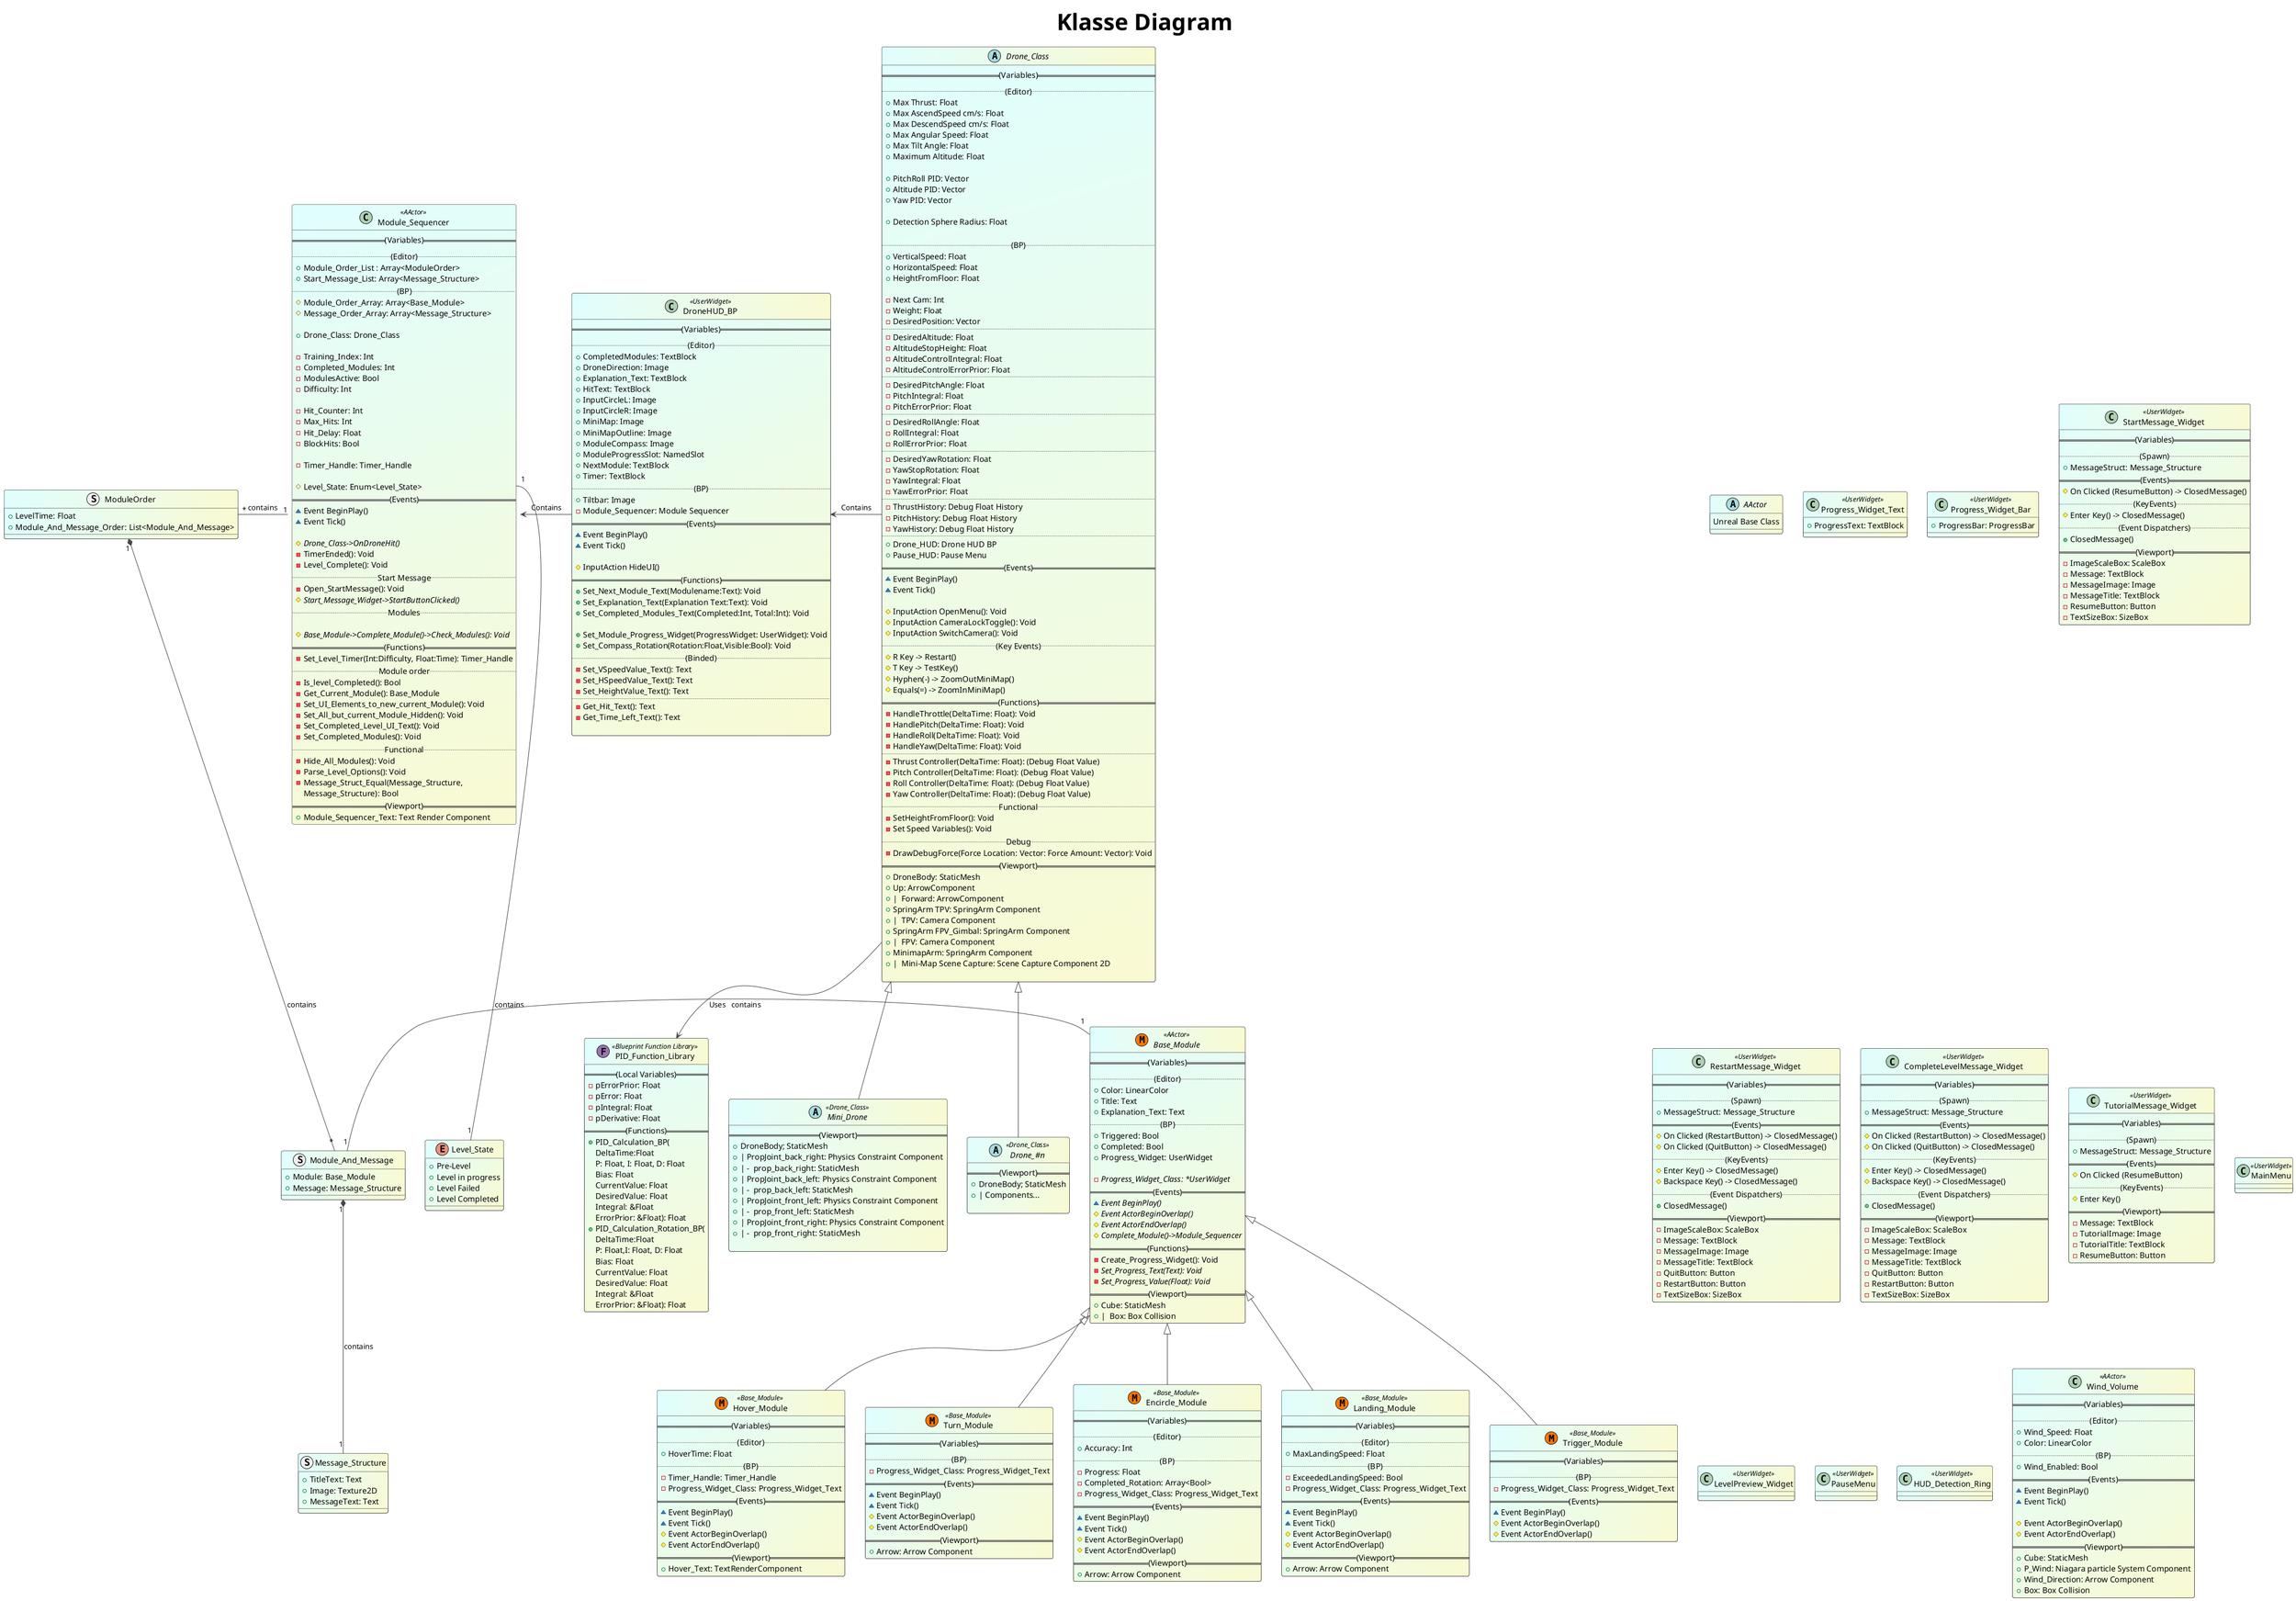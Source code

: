 @startuml Klasse Diagram
title Klasse Diagram
!theme vibrant
skinparam TitleFontName Calibri
skinparam TitleFontSize 40
skinparam ClassBackgroundColor lightcyan/LightGoldenRodYellow
skinparam defaultFontColor black

' (Unreal Classes)===============================
Abstract Class AActor{
    Unreal Base Class
}

' ===============================================

' (Drones)=======================================
Abstract class Drone_Class  
{
    ==(Variables)==
    ..(Editor)..
    + Max Thrust: Float
    + Max AscendSpeed cm/s: Float
    + Max DescendSpeed cm/s: Float
    + Max Angular Speed: Float
    + Max Tilt Angle: Float
    + Maximum Altitude: Float

    + PitchRoll PID: Vector
    + Altitude PID: Vector
    + Yaw PID: Vector

    + Detection Sphere Radius: Float

    ..(BP)..
    + VerticalSpeed: Float
    + HorizontalSpeed: Float
    + HeightFromFloor: Float

    - Next Cam: Int
    - Weight: Float
    - DesiredPosition: Vector
    ..
    - DesiredAltitude: Float
    - AltitudeStopHeight: Float
    - AltitudeControlIntegral: Float
    - AltitudeControlErrorPrior: Float
    ..
    - DesiredPitchAngle: Float
    - PitchIntegral: Float
    - PitchErrorPrior: Float
    ..
    - DesiredRollAngle: Float
    - RollIntegral: Float
    - RollErrorPrior: Float
    ..
    - DesiredYawRotation: Float
    - YawStopRotation: Float
    - YawIntegral: Float
    - YawErrorPrior: Float
    ..
    - ThrustHistory: Debug Float History
    - PitchHistory: Debug Float History
    - YawHistory: Debug Float History
    ..
    + Drone_HUD: Drone HUD BP
    + Pause_HUD: Pause Menu
    ==(Events)==
    ~ Event BeginPlay()
    ~ Event Tick()

    # InputAction OpenMenu(): Void
    # InputAction CameraLockToggle(): Void
    # InputAction SwitchCamera(): Void
    ..(Key Events)..
    # R Key -> Restart()
    # T Key -> TestKey()
    # Hyphen(-) -> ZoomOutMiniMap()
    # Equals(=) -> ZoomInMiniMap()
    ==(Functions)==
    - HandleThrottle(DeltaTime: Float): Void
    - HandlePitch(DeltaTime: Float): Void
    - HandleRoll(DeltaTime: Float): Void
    - HandleYaw(DeltaTime: Float): Void
    ..
    - Thrust Controller(DeltaTime: Float): (Debug Float Value)
    - Pitch Controller(DeltaTime: Float): (Debug Float Value)
    - Roll Controller(DeltaTime: Float): (Debug Float Value)
    - Yaw Controller(DeltaTime: Float): (Debug Float Value)
    ..Functional..
    - SetHeightFromFloor(): Void
    - Set Speed Variables(): Void
    ..Debug..
    - DrawDebugForce(Force Location: Vector: Force Amount: Vector): Void
    ==(Viewport)==
    + DroneBody: StaticMesh
    + Up: ArrowComponent
    + |  Forward: ArrowComponent
    + SpringArm TPV: SpringArm Component
    + |  TPV: Camera Component
    + SpringArm FPV_Gimbal: SpringArm Component
    + |  FPV: Camera Component
    + MinimapArm: SpringArm Component
    + |  Mini-Map Scene Capture: Scene Capture Component 2D

}

Abstract class Mini_Drone <<Drone_Class>> extends Drone_Class
{
    ==(Viewport)==
    + DroneBody; StaticMesh
    + | PropJoint_back_right: Physics Constraint Component
    + | -  prop_back_right: StaticMesh
    + | PropJoint_back_left: Physics Constraint Component
    + | -  prop_back_left: StaticMesh
    + | PropJoint_front_left: Physics Constraint Component
    + | -  prop_front_left: StaticMesh
    + | PropJoint_front_right: Physics Constraint Component
    + | -  prop_front_right: StaticMesh

}

Abstract class Drone_#n <<Drone_Class>> extends Drone_Class
{
    ==(Viewport)==
    + DroneBody; StaticMesh
    + | Components...

}

' ===============================================

Class PID_Function_Library <<(F,#9c74b3) Blueprint Function Library>>
{
    ==(Local Variables)==
    -pErrorPrior: Float
    -pError: Float
    -pIntegral: Float
    -pDerivative: Float
    ==(Functions)==
    + PID_Calculation_BP(
    DeltaTime:Float
    P: Float, I: Float, D: Float
    Bias: Float
    CurrentValue: Float
    DesiredValue: Float
    Integral: &Float
    ErrorPrior: &Float): Float
    + PID_Calculation_Rotation_BP(
    DeltaTime:Float
    P: Float,I: Float, D: Float
    Bias: Float
    CurrentValue: Float
    DesiredValue: Float
    Integral: &Float
    ErrorPrior: &Float): Float
}

' (Structs and datatypes)========================
Struct ModuleOrder
{
    + LevelTime: Float
    + Module_And_Message_Order: List<Module_And_Message>
}

Struct Module_And_Message
{
    + Module: Base_Module
    + Message: Message_Structure
}

Struct Message_Structure
{
    + TitleText: Text
    + Image: Texture2D
    + MessageText: Text
}

Enum Level_State
{
    + Pre-Level
    + Level in progress
    + Level Failed
    + Level Completed
}
' ===============================================

' (Widgets)======================================

class Progress_Widget_Text <<UserWidget>>  
{
    + ProgressText: TextBlock
}

class Progress_Widget_Bar <<UserWidget>>  
{
    + ProgressBar: ProgressBar
}

' (Message Widgets)==============================

Class StartMessage_Widget <<UserWidget>>  
{
    ==(Variables)==
    ..(Spawn)..
    + MessageStruct: Message_Structure
    ==(Events)==
    # On Clicked (ResumeButton) -> ClosedMessage()
    ..(KeyEvents)..
    # Enter Key() -> ClosedMessage()
    ..(Event Dispatchers)..
    + ClosedMessage()
    ==(Viewport)==
    - ImageScaleBox: ScaleBox
    - Message: TextBlock
    - MessageImage: Image
    - MessageTitle: TextBlock
    - ResumeButton: Button
    - TextSizeBox: SizeBox
}

Class RestartMessage_Widget <<UserWidget>>  
{
    ==(Variables)==
    ..(Spawn)..
    + MessageStruct: Message_Structure
    ==(Events)==
    # On Clicked (RestartButton) -> ClosedMessage()
    # On Clicked (QuitButton) -> ClosedMessage()
    ..(KeyEvents)..
    # Enter Key() -> ClosedMessage()
    # Backspace Key() -> ClosedMessage()
    ..(Event Dispatchers)..
    + ClosedMessage()
    ==(Viewport)==
    - ImageScaleBox: ScaleBox
    - Message: TextBlock
    - MessageImage: Image
    - MessageTitle: TextBlock
    - QuitButton: Button
    - RestartButton: Button
    - TextSizeBox: SizeBox
}

Class CompleteLevelMessage_Widget <<UserWidget>>  
{
    ==(Variables)==
    ..(Spawn)..
    + MessageStruct: Message_Structure
    ==(Events)==
    # On Clicked (RestartButton) -> ClosedMessage()
    # On Clicked (QuitButton) -> ClosedMessage()
    ..(KeyEvents)..
    # Enter Key() -> ClosedMessage()
    # Backspace Key() -> ClosedMessage()
    ..(Event Dispatchers)..
    + ClosedMessage()
    ==(Viewport)==
    - ImageScaleBox: ScaleBox
    - Message: TextBlock
    - MessageImage: Image
    - MessageTitle: TextBlock
    - QuitButton: Button
    - RestartButton: Button
    - TextSizeBox: SizeBox
}

Class TutorialMessage_Widget <<UserWidget>>  
{
    ==(Variables)==
    ..(Spawn)..
    + MessageStruct: Message_Structure
    ==(Events)==
    # On Clicked (ResumeButton)
    ..(KeyEvents)..
    # Enter Key()
    ==(Viewport)==
    - Message: TextBlock
    - TutorialImage: Image
    - TutorialTitle: TextBlock
    - ResumeButton: Button
}

' (UI Widgets)===================================
class MainMenu <<UserWidget>>  
{

}

class LevelPreview_Widget <<UserWidget>>  
{

}


class DroneHUD_BP <<UserWidget>>  
{
    ==(Variables)==
    ..(Editor)..
    + CompletedModules: TextBlock
    + DroneDirection: Image
    + Explanation_Text: TextBlock
    + HitText: TextBlock
    + InputCircleL: Image
    + InputCircleR: Image
    + MiniMap: Image
    + MiniMapOutline: Image
    + ModuleCompass: Image
    + ModuleProgressSlot: NamedSlot
    + NextModule: TextBlock
    + Timer: TextBlock
    ..(BP)..
    + Tiltbar: Image
    - Module_Sequencer: Module Sequencer
    ==(Events)==
    ~ Event BeginPlay()
    ~ Event Tick()

    # InputAction HideUI()
    ==(Functions)==
    + Set_Next_Module_Text(Modulename:Text): Void
    + Set_Explanation_Text(Explanation Text:Text): Void
    + Set_Completed_Modules_Text(Completed:Int, Total:Int): Void

    + Set_Module_Progress_Widget(ProgressWidget: UserWidget): Void
    + Set_Compass_Rotation(Rotation:Float,Visible:Bool): Void
    ..(Binded)..
    - Set_VSpeedValue_Text(): Text
    - Set_HSpeedValue_Text(): Text
    - Set_HeightValue_Text(): Text
    ..
    - Get_Hit_Text(): Text
    - Get_Time_Left_Text(): Text

}

class PauseMenu <<UserWidget>>  
{

}

class HUD_Detection_Ring <<UserWidget>>  
{

}

' ===============================================


' (Modules)======================================

Abstract Base_Module << (M,#FF7700) AActor>>  
{
    ==(Variables)==
    ..(Editor)..
    + Color: LinearColor
    + Title: Text
    + Explanation_Text: Text
    ..(BP)..
    + Triggered: Bool
    + Completed: Bool
    + Progress_Widget: UserWidget

    - {abstract} Progress_Widget_Class: *UserWidget
    ==(Events)==
    ~ {abstract} Event BeginPlay()
    # {abstract} Event ActorBeginOverlap()
    # {abstract} Event ActorEndOverlap()
    # {Abstract} Complete_Module()->Module_Sequencer
    ==(Functions)==
    - Create_Progress_Widget(): Void
    - {abstract} Set_Progress_Text(Text): Void
    - {abstract} Set_Progress_Value(Float): Void
    ==(Viewport)==
    + Cube: StaticMesh
    + |  Box: Box Collision
}

Class Trigger_Module <<(M,#FF7700) Base_Module>> extends Base_Module
{
    ==(Variables)==
    ..(BP)..
    - Progress_Widget_Class: Progress_Widget_Text
    ==(Events)==
    ~ Event BeginPlay()
    # Event ActorBeginOverlap()
    # Event ActorEndOverlap()
}

Class Hover_Module <<(M,#FF7700) Base_Module>> extends Base_Module
{
    ==(Variables)==
    ..(Editor)..
    + HoverTime: Float
    ..(BP)..
    - Timer_Handle: Timer_Handle
    - Progress_Widget_Class: Progress_Widget_Text
    ==(Events)==
    ~ Event BeginPlay()
    ~ Event Tick()
    # Event ActorBeginOverlap()
    # Event ActorEndOverlap()
    ==(Viewport)==
    + Hover_Text: TextRenderComponent
}

Class Turn_Module <<(M,#FF7700) Base_Module>> extends Base_Module
{
    ==(Variables)==
    ..(BP)..
    - Progress_Widget_Class: Progress_Widget_Text
    ==(Events)==
    ~ Event BeginPlay()
    ~ Event Tick()
    # Event ActorBeginOverlap()
    # Event ActorEndOverlap()
    ==(Viewport)==
    + Arrow: Arrow Component
}

Class Encircle_Module <<(M,#FF7700) Base_Module>> extends Base_Module
{
    ==(Variables)==
    ..(Editor)..
    + Accuracy: Int
    ..(BP)..
    - Progress: Float
    - Completed_Rotation: Array<Bool>
    - Progress_Widget_Class: Progress_Widget_Text
    ==(Events)==
    ~ Event BeginPlay()
    ~ Event Tick()
    # Event ActorBeginOverlap()
    # Event ActorEndOverlap()
    ==(Viewport)==
    + Arrow: Arrow Component
}

Class Landing_Module <<(M,#FF7700) Base_Module>> extends Base_Module
{
    ==(Variables)==
    ..(Editor)..
    + MaxLandingSpeed: Float
    ..(BP)..
    - ExceededLandingSpeed: Bool
    - Progress_Widget_Class: Progress_Widget_Text
    ==(Events)==
    ~ Event BeginPlay()
    ~ Event Tick()
    # Event ActorBeginOverlap()
    # Event ActorEndOverlap()
    ==(Viewport)==
    + Arrow: Arrow Component
}

Class Wind_Volume <<AActor>>  
{
    ==(Variables)==
    ..(Editor)..
    + Wind_Speed: Float
    + Color: LinearColor
    ..(BP)..
    + Wind_Enabled: Bool
    ==(Events)==
    ~ Event BeginPlay()
    ~ Event Tick()

    # Event ActorBeginOverlap()
    # Event ActorEndOverlap()
    ==(Viewport)==
    + Cube: StaticMesh
    + P_Wind: Niagara particle System Component
    + Wind_Direction: Arrow Component
    + Box: Box Collision
}

' ===============================================


' (Sequencer)====================================
Class Module_Sequencer <<AActor>>  
{
    ==(Variables)==
    ..(Editor)..
    + Module_Order_List : Array<ModuleOrder>
    + Start_Message_List: Array<Message_Structure>
    ..(BP)..
    # Module_Order_Array: Array<Base_Module>
    # Message_Order_Array: Array<Message_Structure>

    + Drone_Class: Drone_Class

    - Training_Index: Int
    - Completed_Modules: Int
    - ModulesActive: Bool
    - Difficulty: Int

    - Hit_Counter: Int
    - Max_Hits: Int
    - Hit_Delay: Float
    - BlockHits: Bool

    - Timer_Handle: Timer_Handle

    # Level_State: Enum<Level_State>
    ==(Events)==
    ~ Event BeginPlay()
    ~ Event Tick()

    {Abstract} # Drone_Class->OnDroneHit()
    - TimerEnded(): Void
    - Level_Complete(): Void
    ..Start Message..
    - Open_StartMessage(): Void
    {Abstract} # Start_Message_Widget->StartButtonClicked()
    ..Modules..

    {Abstract} # Base_Module->Complete_Module()->Check_Modules(): Void
    ==(Functions)==
    - Set_Level_Timer(Int:Difficulty, Float:Time): Timer_Handle
    ..Module order..
    - Is_level_Completed(): Bool
    - Get_Current_Module(): Base_Module
    - Set_UI_Elements_to_new_current_Module(): Void
    - Set_All_but_current_Module_Hidden(): Void
    - Set_Completed_Level_UI_Text(): Void
    - Set_Completed_Modules(): Void
    ..Functional..
    - Hide_All_Modules(): Void
    - Parse_Level_Options(): Void
    - Message_Struct_Equal(Message_Structure,
    Message_Structure): Bool
    ==(Viewport)==
    + Module_Sequencer_Text: Text Render Component
}
class Module_Sequencer #LightCyan/LightGoldenRodYellow

' ===============================================

' (Class Setup template)=========================

' ==(Variables)==

' ..(Editor)..

' ..(BP)..

' ==(Events)==
' ~ Event Tick()
' ~ Event BeginPlay()
' ..(KeyEvents)..

' ==(Functions)==

' ..(Functional)..

' ..(Debug)..

' ==(Viewport)==

' ===============================================

' (Connections)==================================

Module_Sequencer "1" -left- "*" ModuleOrder : contains
Module_Sequencer::Level_State "1" -- "1" Level_State : contains


ModuleOrder "1" *-down- "*" Module_And_Message : contains
Module_And_Message "1" *-down- "1" Message_Structure : contains

Base_Module "1"-left- "1" Module_And_Message : contains


Drone_Class --> PID_Function_Library: Uses
Drone_Class -left-> DroneHUD_BP: Contains
DroneHUD_BP -left-> Module_Sequencer: Contains

' ===============================================

@enduml